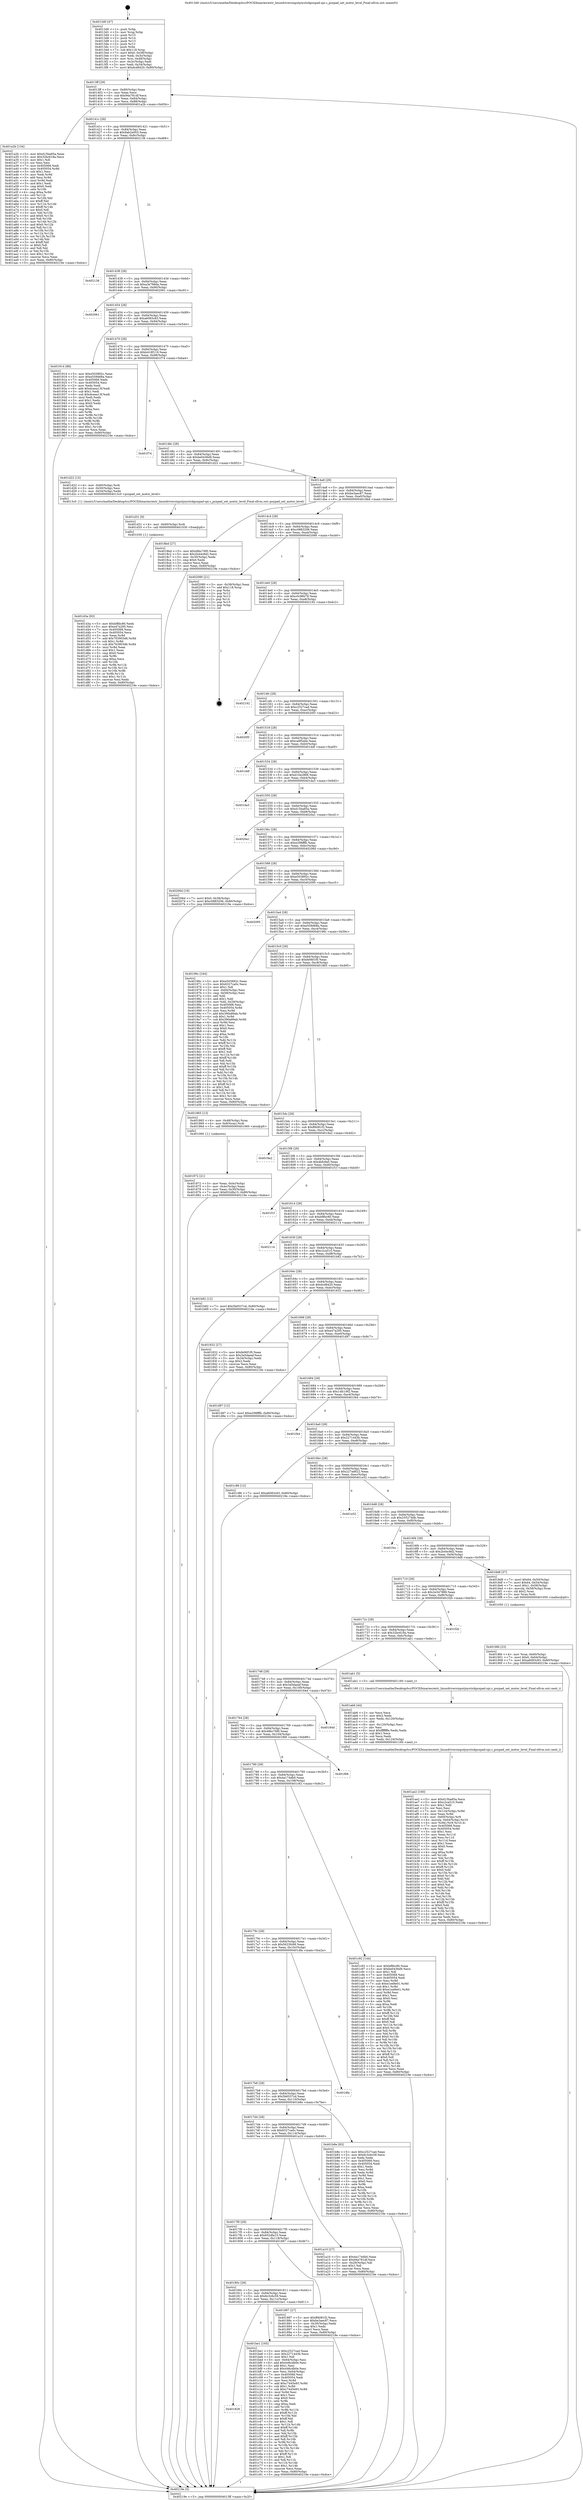 digraph "0x4013d0" {
  label = "0x4013d0 (/mnt/c/Users/mathe/Desktop/tcc/POCII/binaries/extr_linuxdriversinputjoystickpsxpad-spi.c_psxpad_set_motor_level_Final-ollvm.out::main(0))"
  labelloc = "t"
  node[shape=record]

  Entry [label="",width=0.3,height=0.3,shape=circle,fillcolor=black,style=filled]
  "0x4013ff" [label="{
     0x4013ff [29]\l
     | [instrs]\l
     &nbsp;&nbsp;0x4013ff \<+3\>: mov -0x80(%rbp),%eax\l
     &nbsp;&nbsp;0x401402 \<+2\>: mov %eax,%ecx\l
     &nbsp;&nbsp;0x401404 \<+6\>: sub $0x94a781df,%ecx\l
     &nbsp;&nbsp;0x40140a \<+6\>: mov %eax,-0x84(%rbp)\l
     &nbsp;&nbsp;0x401410 \<+6\>: mov %ecx,-0x88(%rbp)\l
     &nbsp;&nbsp;0x401416 \<+6\>: je 0000000000401a2b \<main+0x65b\>\l
  }"]
  "0x401a2b" [label="{
     0x401a2b [134]\l
     | [instrs]\l
     &nbsp;&nbsp;0x401a2b \<+5\>: mov $0xd15ba85a,%eax\l
     &nbsp;&nbsp;0x401a30 \<+5\>: mov $0x32bc618a,%ecx\l
     &nbsp;&nbsp;0x401a35 \<+2\>: mov $0x1,%dl\l
     &nbsp;&nbsp;0x401a37 \<+2\>: xor %esi,%esi\l
     &nbsp;&nbsp;0x401a39 \<+7\>: mov 0x405068,%edi\l
     &nbsp;&nbsp;0x401a40 \<+8\>: mov 0x405054,%r8d\l
     &nbsp;&nbsp;0x401a48 \<+3\>: sub $0x1,%esi\l
     &nbsp;&nbsp;0x401a4b \<+3\>: mov %edi,%r9d\l
     &nbsp;&nbsp;0x401a4e \<+3\>: add %esi,%r9d\l
     &nbsp;&nbsp;0x401a51 \<+4\>: imul %r9d,%edi\l
     &nbsp;&nbsp;0x401a55 \<+3\>: and $0x1,%edi\l
     &nbsp;&nbsp;0x401a58 \<+3\>: cmp $0x0,%edi\l
     &nbsp;&nbsp;0x401a5b \<+4\>: sete %r10b\l
     &nbsp;&nbsp;0x401a5f \<+4\>: cmp $0xa,%r8d\l
     &nbsp;&nbsp;0x401a63 \<+4\>: setl %r11b\l
     &nbsp;&nbsp;0x401a67 \<+3\>: mov %r10b,%bl\l
     &nbsp;&nbsp;0x401a6a \<+3\>: xor $0xff,%bl\l
     &nbsp;&nbsp;0x401a6d \<+3\>: mov %r11b,%r14b\l
     &nbsp;&nbsp;0x401a70 \<+4\>: xor $0xff,%r14b\l
     &nbsp;&nbsp;0x401a74 \<+3\>: xor $0x0,%dl\l
     &nbsp;&nbsp;0x401a77 \<+3\>: mov %bl,%r15b\l
     &nbsp;&nbsp;0x401a7a \<+4\>: and $0x0,%r15b\l
     &nbsp;&nbsp;0x401a7e \<+3\>: and %dl,%r10b\l
     &nbsp;&nbsp;0x401a81 \<+3\>: mov %r14b,%r12b\l
     &nbsp;&nbsp;0x401a84 \<+4\>: and $0x0,%r12b\l
     &nbsp;&nbsp;0x401a88 \<+3\>: and %dl,%r11b\l
     &nbsp;&nbsp;0x401a8b \<+3\>: or %r10b,%r15b\l
     &nbsp;&nbsp;0x401a8e \<+3\>: or %r11b,%r12b\l
     &nbsp;&nbsp;0x401a91 \<+3\>: xor %r12b,%r15b\l
     &nbsp;&nbsp;0x401a94 \<+3\>: or %r14b,%bl\l
     &nbsp;&nbsp;0x401a97 \<+3\>: xor $0xff,%bl\l
     &nbsp;&nbsp;0x401a9a \<+3\>: or $0x0,%dl\l
     &nbsp;&nbsp;0x401a9d \<+2\>: and %dl,%bl\l
     &nbsp;&nbsp;0x401a9f \<+3\>: or %bl,%r15b\l
     &nbsp;&nbsp;0x401aa2 \<+4\>: test $0x1,%r15b\l
     &nbsp;&nbsp;0x401aa6 \<+3\>: cmovne %ecx,%eax\l
     &nbsp;&nbsp;0x401aa9 \<+3\>: mov %eax,-0x80(%rbp)\l
     &nbsp;&nbsp;0x401aac \<+5\>: jmp 000000000040219e \<main+0xdce\>\l
  }"]
  "0x40141c" [label="{
     0x40141c [28]\l
     | [instrs]\l
     &nbsp;&nbsp;0x40141c \<+5\>: jmp 0000000000401421 \<main+0x51\>\l
     &nbsp;&nbsp;0x401421 \<+6\>: mov -0x84(%rbp),%eax\l
     &nbsp;&nbsp;0x401427 \<+5\>: sub $0x9ab2e003,%eax\l
     &nbsp;&nbsp;0x40142c \<+6\>: mov %eax,-0x8c(%rbp)\l
     &nbsp;&nbsp;0x401432 \<+6\>: je 0000000000402138 \<main+0xd68\>\l
  }"]
  Exit [label="",width=0.3,height=0.3,shape=circle,fillcolor=black,style=filled,peripheries=2]
  "0x402138" [label="{
     0x402138\l
  }", style=dashed]
  "0x401438" [label="{
     0x401438 [28]\l
     | [instrs]\l
     &nbsp;&nbsp;0x401438 \<+5\>: jmp 000000000040143d \<main+0x6d\>\l
     &nbsp;&nbsp;0x40143d \<+6\>: mov -0x84(%rbp),%eax\l
     &nbsp;&nbsp;0x401443 \<+5\>: sub $0xa3e788da,%eax\l
     &nbsp;&nbsp;0x401448 \<+6\>: mov %eax,-0x90(%rbp)\l
     &nbsp;&nbsp;0x40144e \<+6\>: je 0000000000402061 \<main+0xc91\>\l
  }"]
  "0x401d3a" [label="{
     0x401d3a [93]\l
     | [instrs]\l
     &nbsp;&nbsp;0x401d3a \<+5\>: mov $0xbf8bc80,%edx\l
     &nbsp;&nbsp;0x401d3f \<+5\>: mov $0xe47a295,%esi\l
     &nbsp;&nbsp;0x401d44 \<+7\>: mov 0x405068,%eax\l
     &nbsp;&nbsp;0x401d4b \<+7\>: mov 0x405054,%ecx\l
     &nbsp;&nbsp;0x401d52 \<+3\>: mov %eax,%r8d\l
     &nbsp;&nbsp;0x401d55 \<+7\>: add $0x763903d6,%r8d\l
     &nbsp;&nbsp;0x401d5c \<+4\>: sub $0x1,%r8d\l
     &nbsp;&nbsp;0x401d60 \<+7\>: sub $0x763903d6,%r8d\l
     &nbsp;&nbsp;0x401d67 \<+4\>: imul %r8d,%eax\l
     &nbsp;&nbsp;0x401d6b \<+3\>: and $0x1,%eax\l
     &nbsp;&nbsp;0x401d6e \<+3\>: cmp $0x0,%eax\l
     &nbsp;&nbsp;0x401d71 \<+4\>: sete %r9b\l
     &nbsp;&nbsp;0x401d75 \<+3\>: cmp $0xa,%ecx\l
     &nbsp;&nbsp;0x401d78 \<+4\>: setl %r10b\l
     &nbsp;&nbsp;0x401d7c \<+3\>: mov %r9b,%r11b\l
     &nbsp;&nbsp;0x401d7f \<+3\>: and %r10b,%r11b\l
     &nbsp;&nbsp;0x401d82 \<+3\>: xor %r10b,%r9b\l
     &nbsp;&nbsp;0x401d85 \<+3\>: or %r9b,%r11b\l
     &nbsp;&nbsp;0x401d88 \<+4\>: test $0x1,%r11b\l
     &nbsp;&nbsp;0x401d8c \<+3\>: cmovne %esi,%edx\l
     &nbsp;&nbsp;0x401d8f \<+3\>: mov %edx,-0x80(%rbp)\l
     &nbsp;&nbsp;0x401d92 \<+5\>: jmp 000000000040219e \<main+0xdce\>\l
  }"]
  "0x402061" [label="{
     0x402061\l
  }", style=dashed]
  "0x401454" [label="{
     0x401454 [28]\l
     | [instrs]\l
     &nbsp;&nbsp;0x401454 \<+5\>: jmp 0000000000401459 \<main+0x89\>\l
     &nbsp;&nbsp;0x401459 \<+6\>: mov -0x84(%rbp),%eax\l
     &nbsp;&nbsp;0x40145f \<+5\>: sub $0xa6083c83,%eax\l
     &nbsp;&nbsp;0x401464 \<+6\>: mov %eax,-0x94(%rbp)\l
     &nbsp;&nbsp;0x40146a \<+6\>: je 0000000000401914 \<main+0x544\>\l
  }"]
  "0x401d31" [label="{
     0x401d31 [9]\l
     | [instrs]\l
     &nbsp;&nbsp;0x401d31 \<+4\>: mov -0x60(%rbp),%rdi\l
     &nbsp;&nbsp;0x401d35 \<+5\>: call 0000000000401030 \<free@plt\>\l
     | [calls]\l
     &nbsp;&nbsp;0x401030 \{1\} (unknown)\l
  }"]
  "0x401914" [label="{
     0x401914 [88]\l
     | [instrs]\l
     &nbsp;&nbsp;0x401914 \<+5\>: mov $0xe503892c,%eax\l
     &nbsp;&nbsp;0x401919 \<+5\>: mov $0xe559d68a,%ecx\l
     &nbsp;&nbsp;0x40191e \<+7\>: mov 0x405068,%edx\l
     &nbsp;&nbsp;0x401925 \<+7\>: mov 0x405054,%esi\l
     &nbsp;&nbsp;0x40192c \<+2\>: mov %edx,%edi\l
     &nbsp;&nbsp;0x40192e \<+6\>: add $0xdceea13f,%edi\l
     &nbsp;&nbsp;0x401934 \<+3\>: sub $0x1,%edi\l
     &nbsp;&nbsp;0x401937 \<+6\>: sub $0xdceea13f,%edi\l
     &nbsp;&nbsp;0x40193d \<+3\>: imul %edi,%edx\l
     &nbsp;&nbsp;0x401940 \<+3\>: and $0x1,%edx\l
     &nbsp;&nbsp;0x401943 \<+3\>: cmp $0x0,%edx\l
     &nbsp;&nbsp;0x401946 \<+4\>: sete %r8b\l
     &nbsp;&nbsp;0x40194a \<+3\>: cmp $0xa,%esi\l
     &nbsp;&nbsp;0x40194d \<+4\>: setl %r9b\l
     &nbsp;&nbsp;0x401951 \<+3\>: mov %r8b,%r10b\l
     &nbsp;&nbsp;0x401954 \<+3\>: and %r9b,%r10b\l
     &nbsp;&nbsp;0x401957 \<+3\>: xor %r9b,%r8b\l
     &nbsp;&nbsp;0x40195a \<+3\>: or %r8b,%r10b\l
     &nbsp;&nbsp;0x40195d \<+4\>: test $0x1,%r10b\l
     &nbsp;&nbsp;0x401961 \<+3\>: cmovne %ecx,%eax\l
     &nbsp;&nbsp;0x401964 \<+3\>: mov %eax,-0x80(%rbp)\l
     &nbsp;&nbsp;0x401967 \<+5\>: jmp 000000000040219e \<main+0xdce\>\l
  }"]
  "0x401470" [label="{
     0x401470 [28]\l
     | [instrs]\l
     &nbsp;&nbsp;0x401470 \<+5\>: jmp 0000000000401475 \<main+0xa5\>\l
     &nbsp;&nbsp;0x401475 \<+6\>: mov -0x84(%rbp),%eax\l
     &nbsp;&nbsp;0x40147b \<+5\>: sub $0xb418f119,%eax\l
     &nbsp;&nbsp;0x401480 \<+6\>: mov %eax,-0x98(%rbp)\l
     &nbsp;&nbsp;0x401486 \<+6\>: je 0000000000401f74 \<main+0xba4\>\l
  }"]
  "0x401828" [label="{
     0x401828\l
  }", style=dashed]
  "0x401f74" [label="{
     0x401f74\l
  }", style=dashed]
  "0x40148c" [label="{
     0x40148c [28]\l
     | [instrs]\l
     &nbsp;&nbsp;0x40148c \<+5\>: jmp 0000000000401491 \<main+0xc1\>\l
     &nbsp;&nbsp;0x401491 \<+6\>: mov -0x84(%rbp),%eax\l
     &nbsp;&nbsp;0x401497 \<+5\>: sub $0xbe0436d9,%eax\l
     &nbsp;&nbsp;0x40149c \<+6\>: mov %eax,-0x9c(%rbp)\l
     &nbsp;&nbsp;0x4014a2 \<+6\>: je 0000000000401d22 \<main+0x952\>\l
  }"]
  "0x401be1" [label="{
     0x401be1 [165]\l
     | [instrs]\l
     &nbsp;&nbsp;0x401be1 \<+5\>: mov $0xc2527cad,%eax\l
     &nbsp;&nbsp;0x401be6 \<+5\>: mov $0x2271443b,%ecx\l
     &nbsp;&nbsp;0x401beb \<+2\>: mov $0x1,%dl\l
     &nbsp;&nbsp;0x401bed \<+3\>: mov -0x64(%rbp),%esi\l
     &nbsp;&nbsp;0x401bf0 \<+6\>: add $0x446cdb0e,%esi\l
     &nbsp;&nbsp;0x401bf6 \<+3\>: add $0x1,%esi\l
     &nbsp;&nbsp;0x401bf9 \<+6\>: sub $0x446cdb0e,%esi\l
     &nbsp;&nbsp;0x401bff \<+3\>: mov %esi,-0x64(%rbp)\l
     &nbsp;&nbsp;0x401c02 \<+7\>: mov 0x405068,%esi\l
     &nbsp;&nbsp;0x401c09 \<+7\>: mov 0x405054,%edi\l
     &nbsp;&nbsp;0x401c10 \<+3\>: mov %esi,%r8d\l
     &nbsp;&nbsp;0x401c13 \<+7\>: add $0xc7445e93,%r8d\l
     &nbsp;&nbsp;0x401c1a \<+4\>: sub $0x1,%r8d\l
     &nbsp;&nbsp;0x401c1e \<+7\>: sub $0xc7445e93,%r8d\l
     &nbsp;&nbsp;0x401c25 \<+4\>: imul %r8d,%esi\l
     &nbsp;&nbsp;0x401c29 \<+3\>: and $0x1,%esi\l
     &nbsp;&nbsp;0x401c2c \<+3\>: cmp $0x0,%esi\l
     &nbsp;&nbsp;0x401c2f \<+4\>: sete %r9b\l
     &nbsp;&nbsp;0x401c33 \<+3\>: cmp $0xa,%edi\l
     &nbsp;&nbsp;0x401c36 \<+4\>: setl %r10b\l
     &nbsp;&nbsp;0x401c3a \<+3\>: mov %r9b,%r11b\l
     &nbsp;&nbsp;0x401c3d \<+4\>: xor $0xff,%r11b\l
     &nbsp;&nbsp;0x401c41 \<+3\>: mov %r10b,%bl\l
     &nbsp;&nbsp;0x401c44 \<+3\>: xor $0xff,%bl\l
     &nbsp;&nbsp;0x401c47 \<+3\>: xor $0x1,%dl\l
     &nbsp;&nbsp;0x401c4a \<+3\>: mov %r11b,%r14b\l
     &nbsp;&nbsp;0x401c4d \<+4\>: and $0xff,%r14b\l
     &nbsp;&nbsp;0x401c51 \<+3\>: and %dl,%r9b\l
     &nbsp;&nbsp;0x401c54 \<+3\>: mov %bl,%r15b\l
     &nbsp;&nbsp;0x401c57 \<+4\>: and $0xff,%r15b\l
     &nbsp;&nbsp;0x401c5b \<+3\>: and %dl,%r10b\l
     &nbsp;&nbsp;0x401c5e \<+3\>: or %r9b,%r14b\l
     &nbsp;&nbsp;0x401c61 \<+3\>: or %r10b,%r15b\l
     &nbsp;&nbsp;0x401c64 \<+3\>: xor %r15b,%r14b\l
     &nbsp;&nbsp;0x401c67 \<+3\>: or %bl,%r11b\l
     &nbsp;&nbsp;0x401c6a \<+4\>: xor $0xff,%r11b\l
     &nbsp;&nbsp;0x401c6e \<+3\>: or $0x1,%dl\l
     &nbsp;&nbsp;0x401c71 \<+3\>: and %dl,%r11b\l
     &nbsp;&nbsp;0x401c74 \<+3\>: or %r11b,%r14b\l
     &nbsp;&nbsp;0x401c77 \<+4\>: test $0x1,%r14b\l
     &nbsp;&nbsp;0x401c7b \<+3\>: cmovne %ecx,%eax\l
     &nbsp;&nbsp;0x401c7e \<+3\>: mov %eax,-0x80(%rbp)\l
     &nbsp;&nbsp;0x401c81 \<+5\>: jmp 000000000040219e \<main+0xdce\>\l
  }"]
  "0x401d22" [label="{
     0x401d22 [15]\l
     | [instrs]\l
     &nbsp;&nbsp;0x401d22 \<+4\>: mov -0x60(%rbp),%rdi\l
     &nbsp;&nbsp;0x401d26 \<+3\>: mov -0x50(%rbp),%esi\l
     &nbsp;&nbsp;0x401d29 \<+3\>: mov -0x54(%rbp),%edx\l
     &nbsp;&nbsp;0x401d2c \<+5\>: call 00000000004013c0 \<psxpad_set_motor_level\>\l
     | [calls]\l
     &nbsp;&nbsp;0x4013c0 \{1\} (/mnt/c/Users/mathe/Desktop/tcc/POCII/binaries/extr_linuxdriversinputjoystickpsxpad-spi.c_psxpad_set_motor_level_Final-ollvm.out::psxpad_set_motor_level)\l
  }"]
  "0x4014a8" [label="{
     0x4014a8 [28]\l
     | [instrs]\l
     &nbsp;&nbsp;0x4014a8 \<+5\>: jmp 00000000004014ad \<main+0xdd\>\l
     &nbsp;&nbsp;0x4014ad \<+6\>: mov -0x84(%rbp),%eax\l
     &nbsp;&nbsp;0x4014b3 \<+5\>: sub $0xbe3aec87,%eax\l
     &nbsp;&nbsp;0x4014b8 \<+6\>: mov %eax,-0xa0(%rbp)\l
     &nbsp;&nbsp;0x4014be \<+6\>: je 00000000004018bd \<main+0x4ed\>\l
  }"]
  "0x401ae2" [label="{
     0x401ae2 [160]\l
     | [instrs]\l
     &nbsp;&nbsp;0x401ae2 \<+5\>: mov $0xd15ba85a,%ecx\l
     &nbsp;&nbsp;0x401ae7 \<+5\>: mov $0xc2ca510,%edx\l
     &nbsp;&nbsp;0x401aec \<+3\>: mov $0x1,%dil\l
     &nbsp;&nbsp;0x401aef \<+2\>: xor %esi,%esi\l
     &nbsp;&nbsp;0x401af1 \<+7\>: mov -0x124(%rbp),%r8d\l
     &nbsp;&nbsp;0x401af8 \<+4\>: imul %eax,%r8d\l
     &nbsp;&nbsp;0x401afc \<+4\>: mov -0x60(%rbp),%r9\l
     &nbsp;&nbsp;0x401b00 \<+4\>: movslq -0x64(%rbp),%r10\l
     &nbsp;&nbsp;0x401b04 \<+4\>: mov %r8d,(%r9,%r10,4)\l
     &nbsp;&nbsp;0x401b08 \<+7\>: mov 0x405068,%eax\l
     &nbsp;&nbsp;0x401b0f \<+8\>: mov 0x405054,%r8d\l
     &nbsp;&nbsp;0x401b17 \<+3\>: sub $0x1,%esi\l
     &nbsp;&nbsp;0x401b1a \<+3\>: mov %eax,%r11d\l
     &nbsp;&nbsp;0x401b1d \<+3\>: add %esi,%r11d\l
     &nbsp;&nbsp;0x401b20 \<+4\>: imul %r11d,%eax\l
     &nbsp;&nbsp;0x401b24 \<+3\>: and $0x1,%eax\l
     &nbsp;&nbsp;0x401b27 \<+3\>: cmp $0x0,%eax\l
     &nbsp;&nbsp;0x401b2a \<+3\>: sete %bl\l
     &nbsp;&nbsp;0x401b2d \<+4\>: cmp $0xa,%r8d\l
     &nbsp;&nbsp;0x401b31 \<+4\>: setl %r14b\l
     &nbsp;&nbsp;0x401b35 \<+3\>: mov %bl,%r15b\l
     &nbsp;&nbsp;0x401b38 \<+4\>: xor $0xff,%r15b\l
     &nbsp;&nbsp;0x401b3c \<+3\>: mov %r14b,%r12b\l
     &nbsp;&nbsp;0x401b3f \<+4\>: xor $0xff,%r12b\l
     &nbsp;&nbsp;0x401b43 \<+4\>: xor $0x0,%dil\l
     &nbsp;&nbsp;0x401b47 \<+3\>: mov %r15b,%r13b\l
     &nbsp;&nbsp;0x401b4a \<+4\>: and $0x0,%r13b\l
     &nbsp;&nbsp;0x401b4e \<+3\>: and %dil,%bl\l
     &nbsp;&nbsp;0x401b51 \<+3\>: mov %r12b,%al\l
     &nbsp;&nbsp;0x401b54 \<+2\>: and $0x0,%al\l
     &nbsp;&nbsp;0x401b56 \<+3\>: and %dil,%r14b\l
     &nbsp;&nbsp;0x401b59 \<+3\>: or %bl,%r13b\l
     &nbsp;&nbsp;0x401b5c \<+3\>: or %r14b,%al\l
     &nbsp;&nbsp;0x401b5f \<+3\>: xor %al,%r13b\l
     &nbsp;&nbsp;0x401b62 \<+3\>: or %r12b,%r15b\l
     &nbsp;&nbsp;0x401b65 \<+4\>: xor $0xff,%r15b\l
     &nbsp;&nbsp;0x401b69 \<+4\>: or $0x0,%dil\l
     &nbsp;&nbsp;0x401b6d \<+3\>: and %dil,%r15b\l
     &nbsp;&nbsp;0x401b70 \<+3\>: or %r15b,%r13b\l
     &nbsp;&nbsp;0x401b73 \<+4\>: test $0x1,%r13b\l
     &nbsp;&nbsp;0x401b77 \<+3\>: cmovne %edx,%ecx\l
     &nbsp;&nbsp;0x401b7a \<+3\>: mov %ecx,-0x80(%rbp)\l
     &nbsp;&nbsp;0x401b7d \<+5\>: jmp 000000000040219e \<main+0xdce\>\l
  }"]
  "0x4018bd" [label="{
     0x4018bd [27]\l
     | [instrs]\l
     &nbsp;&nbsp;0x4018bd \<+5\>: mov $0x48bc76f0,%eax\l
     &nbsp;&nbsp;0x4018c2 \<+5\>: mov $0x2b44c8d2,%ecx\l
     &nbsp;&nbsp;0x4018c7 \<+3\>: mov -0x30(%rbp),%edx\l
     &nbsp;&nbsp;0x4018ca \<+3\>: cmp $0x0,%edx\l
     &nbsp;&nbsp;0x4018cd \<+3\>: cmove %ecx,%eax\l
     &nbsp;&nbsp;0x4018d0 \<+3\>: mov %eax,-0x80(%rbp)\l
     &nbsp;&nbsp;0x4018d3 \<+5\>: jmp 000000000040219e \<main+0xdce\>\l
  }"]
  "0x4014c4" [label="{
     0x4014c4 [28]\l
     | [instrs]\l
     &nbsp;&nbsp;0x4014c4 \<+5\>: jmp 00000000004014c9 \<main+0xf9\>\l
     &nbsp;&nbsp;0x4014c9 \<+6\>: mov -0x84(%rbp),%eax\l
     &nbsp;&nbsp;0x4014cf \<+5\>: sub $0xc0883206,%eax\l
     &nbsp;&nbsp;0x4014d4 \<+6\>: mov %eax,-0xa4(%rbp)\l
     &nbsp;&nbsp;0x4014da \<+6\>: je 0000000000402080 \<main+0xcb0\>\l
  }"]
  "0x401ab6" [label="{
     0x401ab6 [44]\l
     | [instrs]\l
     &nbsp;&nbsp;0x401ab6 \<+2\>: xor %ecx,%ecx\l
     &nbsp;&nbsp;0x401ab8 \<+5\>: mov $0x2,%edx\l
     &nbsp;&nbsp;0x401abd \<+6\>: mov %edx,-0x120(%rbp)\l
     &nbsp;&nbsp;0x401ac3 \<+1\>: cltd\l
     &nbsp;&nbsp;0x401ac4 \<+6\>: mov -0x120(%rbp),%esi\l
     &nbsp;&nbsp;0x401aca \<+2\>: idiv %esi\l
     &nbsp;&nbsp;0x401acc \<+6\>: imul $0xfffffffe,%edx,%edx\l
     &nbsp;&nbsp;0x401ad2 \<+3\>: sub $0x1,%ecx\l
     &nbsp;&nbsp;0x401ad5 \<+2\>: sub %ecx,%edx\l
     &nbsp;&nbsp;0x401ad7 \<+6\>: mov %edx,-0x124(%rbp)\l
     &nbsp;&nbsp;0x401add \<+5\>: call 0000000000401160 \<next_i\>\l
     | [calls]\l
     &nbsp;&nbsp;0x401160 \{1\} (/mnt/c/Users/mathe/Desktop/tcc/POCII/binaries/extr_linuxdriversinputjoystickpsxpad-spi.c_psxpad_set_motor_level_Final-ollvm.out::next_i)\l
  }"]
  "0x402080" [label="{
     0x402080 [21]\l
     | [instrs]\l
     &nbsp;&nbsp;0x402080 \<+3\>: mov -0x38(%rbp),%eax\l
     &nbsp;&nbsp;0x402083 \<+7\>: add $0x118,%rsp\l
     &nbsp;&nbsp;0x40208a \<+1\>: pop %rbx\l
     &nbsp;&nbsp;0x40208b \<+2\>: pop %r12\l
     &nbsp;&nbsp;0x40208d \<+2\>: pop %r13\l
     &nbsp;&nbsp;0x40208f \<+2\>: pop %r14\l
     &nbsp;&nbsp;0x402091 \<+2\>: pop %r15\l
     &nbsp;&nbsp;0x402093 \<+1\>: pop %rbp\l
     &nbsp;&nbsp;0x402094 \<+1\>: ret\l
  }"]
  "0x4014e0" [label="{
     0x4014e0 [28]\l
     | [instrs]\l
     &nbsp;&nbsp;0x4014e0 \<+5\>: jmp 00000000004014e5 \<main+0x115\>\l
     &nbsp;&nbsp;0x4014e5 \<+6\>: mov -0x84(%rbp),%eax\l
     &nbsp;&nbsp;0x4014eb \<+5\>: sub $0xc0c96b78,%eax\l
     &nbsp;&nbsp;0x4014f0 \<+6\>: mov %eax,-0xa8(%rbp)\l
     &nbsp;&nbsp;0x4014f6 \<+6\>: je 0000000000402192 \<main+0xdc2\>\l
  }"]
  "0x4018fd" [label="{
     0x4018fd [23]\l
     | [instrs]\l
     &nbsp;&nbsp;0x4018fd \<+4\>: mov %rax,-0x60(%rbp)\l
     &nbsp;&nbsp;0x401901 \<+7\>: movl $0x0,-0x64(%rbp)\l
     &nbsp;&nbsp;0x401908 \<+7\>: movl $0xa6083c83,-0x80(%rbp)\l
     &nbsp;&nbsp;0x40190f \<+5\>: jmp 000000000040219e \<main+0xdce\>\l
  }"]
  "0x402192" [label="{
     0x402192\l
  }", style=dashed]
  "0x4014fc" [label="{
     0x4014fc [28]\l
     | [instrs]\l
     &nbsp;&nbsp;0x4014fc \<+5\>: jmp 0000000000401501 \<main+0x131\>\l
     &nbsp;&nbsp;0x401501 \<+6\>: mov -0x84(%rbp),%eax\l
     &nbsp;&nbsp;0x401507 \<+5\>: sub $0xc2527cad,%eax\l
     &nbsp;&nbsp;0x40150c \<+6\>: mov %eax,-0xac(%rbp)\l
     &nbsp;&nbsp;0x401512 \<+6\>: je 00000000004020f3 \<main+0xd23\>\l
  }"]
  "0x40180c" [label="{
     0x40180c [28]\l
     | [instrs]\l
     &nbsp;&nbsp;0x40180c \<+5\>: jmp 0000000000401811 \<main+0x441\>\l
     &nbsp;&nbsp;0x401811 \<+6\>: mov -0x84(%rbp),%eax\l
     &nbsp;&nbsp;0x401817 \<+5\>: sub $0x6c3c6c59,%eax\l
     &nbsp;&nbsp;0x40181c \<+6\>: mov %eax,-0x11c(%rbp)\l
     &nbsp;&nbsp;0x401822 \<+6\>: je 0000000000401be1 \<main+0x811\>\l
  }"]
  "0x4020f3" [label="{
     0x4020f3\l
  }", style=dashed]
  "0x401518" [label="{
     0x401518 [28]\l
     | [instrs]\l
     &nbsp;&nbsp;0x401518 \<+5\>: jmp 000000000040151d \<main+0x14d\>\l
     &nbsp;&nbsp;0x40151d \<+6\>: mov -0x84(%rbp),%eax\l
     &nbsp;&nbsp;0x401523 \<+5\>: sub $0xca9f5abe,%eax\l
     &nbsp;&nbsp;0x401528 \<+6\>: mov %eax,-0xb0(%rbp)\l
     &nbsp;&nbsp;0x40152e \<+6\>: je 0000000000401ddf \<main+0xa0f\>\l
  }"]
  "0x401887" [label="{
     0x401887 [27]\l
     | [instrs]\l
     &nbsp;&nbsp;0x401887 \<+5\>: mov $0xff4081f2,%eax\l
     &nbsp;&nbsp;0x40188c \<+5\>: mov $0xbe3aec87,%ecx\l
     &nbsp;&nbsp;0x401891 \<+3\>: mov -0x30(%rbp),%edx\l
     &nbsp;&nbsp;0x401894 \<+3\>: cmp $0x1,%edx\l
     &nbsp;&nbsp;0x401897 \<+3\>: cmovl %ecx,%eax\l
     &nbsp;&nbsp;0x40189a \<+3\>: mov %eax,-0x80(%rbp)\l
     &nbsp;&nbsp;0x40189d \<+5\>: jmp 000000000040219e \<main+0xdce\>\l
  }"]
  "0x401ddf" [label="{
     0x401ddf\l
  }", style=dashed]
  "0x401534" [label="{
     0x401534 [28]\l
     | [instrs]\l
     &nbsp;&nbsp;0x401534 \<+5\>: jmp 0000000000401539 \<main+0x169\>\l
     &nbsp;&nbsp;0x401539 \<+6\>: mov -0x84(%rbp),%eax\l
     &nbsp;&nbsp;0x40153f \<+5\>: sub $0xd10a2868,%eax\l
     &nbsp;&nbsp;0x401544 \<+6\>: mov %eax,-0xb4(%rbp)\l
     &nbsp;&nbsp;0x40154a \<+6\>: je 0000000000401da3 \<main+0x9d3\>\l
  }"]
  "0x4017f0" [label="{
     0x4017f0 [28]\l
     | [instrs]\l
     &nbsp;&nbsp;0x4017f0 \<+5\>: jmp 00000000004017f5 \<main+0x425\>\l
     &nbsp;&nbsp;0x4017f5 \<+6\>: mov -0x84(%rbp),%eax\l
     &nbsp;&nbsp;0x4017fb \<+5\>: sub $0x652dfa15,%eax\l
     &nbsp;&nbsp;0x401800 \<+6\>: mov %eax,-0x118(%rbp)\l
     &nbsp;&nbsp;0x401806 \<+6\>: je 0000000000401887 \<main+0x4b7\>\l
  }"]
  "0x401da3" [label="{
     0x401da3\l
  }", style=dashed]
  "0x401550" [label="{
     0x401550 [28]\l
     | [instrs]\l
     &nbsp;&nbsp;0x401550 \<+5\>: jmp 0000000000401555 \<main+0x185\>\l
     &nbsp;&nbsp;0x401555 \<+6\>: mov -0x84(%rbp),%eax\l
     &nbsp;&nbsp;0x40155b \<+5\>: sub $0xd15ba85a,%eax\l
     &nbsp;&nbsp;0x401560 \<+6\>: mov %eax,-0xb8(%rbp)\l
     &nbsp;&nbsp;0x401566 \<+6\>: je 00000000004020a1 \<main+0xcd1\>\l
  }"]
  "0x401a10" [label="{
     0x401a10 [27]\l
     | [instrs]\l
     &nbsp;&nbsp;0x401a10 \<+5\>: mov $0x4a174db0,%eax\l
     &nbsp;&nbsp;0x401a15 \<+5\>: mov $0x94a781df,%ecx\l
     &nbsp;&nbsp;0x401a1a \<+3\>: mov -0x29(%rbp),%dl\l
     &nbsp;&nbsp;0x401a1d \<+3\>: test $0x1,%dl\l
     &nbsp;&nbsp;0x401a20 \<+3\>: cmovne %ecx,%eax\l
     &nbsp;&nbsp;0x401a23 \<+3\>: mov %eax,-0x80(%rbp)\l
     &nbsp;&nbsp;0x401a26 \<+5\>: jmp 000000000040219e \<main+0xdce\>\l
  }"]
  "0x4020a1" [label="{
     0x4020a1\l
  }", style=dashed]
  "0x40156c" [label="{
     0x40156c [28]\l
     | [instrs]\l
     &nbsp;&nbsp;0x40156c \<+5\>: jmp 0000000000401571 \<main+0x1a1\>\l
     &nbsp;&nbsp;0x401571 \<+6\>: mov -0x84(%rbp),%eax\l
     &nbsp;&nbsp;0x401577 \<+5\>: sub $0xe298fffb,%eax\l
     &nbsp;&nbsp;0x40157c \<+6\>: mov %eax,-0xbc(%rbp)\l
     &nbsp;&nbsp;0x401582 \<+6\>: je 000000000040206d \<main+0xc9d\>\l
  }"]
  "0x4017d4" [label="{
     0x4017d4 [28]\l
     | [instrs]\l
     &nbsp;&nbsp;0x4017d4 \<+5\>: jmp 00000000004017d9 \<main+0x409\>\l
     &nbsp;&nbsp;0x4017d9 \<+6\>: mov -0x84(%rbp),%eax\l
     &nbsp;&nbsp;0x4017df \<+5\>: sub $0x6327ca0c,%eax\l
     &nbsp;&nbsp;0x4017e4 \<+6\>: mov %eax,-0x114(%rbp)\l
     &nbsp;&nbsp;0x4017ea \<+6\>: je 0000000000401a10 \<main+0x640\>\l
  }"]
  "0x40206d" [label="{
     0x40206d [19]\l
     | [instrs]\l
     &nbsp;&nbsp;0x40206d \<+7\>: movl $0x0,-0x38(%rbp)\l
     &nbsp;&nbsp;0x402074 \<+7\>: movl $0xc0883206,-0x80(%rbp)\l
     &nbsp;&nbsp;0x40207b \<+5\>: jmp 000000000040219e \<main+0xdce\>\l
  }"]
  "0x401588" [label="{
     0x401588 [28]\l
     | [instrs]\l
     &nbsp;&nbsp;0x401588 \<+5\>: jmp 000000000040158d \<main+0x1bd\>\l
     &nbsp;&nbsp;0x40158d \<+6\>: mov -0x84(%rbp),%eax\l
     &nbsp;&nbsp;0x401593 \<+5\>: sub $0xe503892c,%eax\l
     &nbsp;&nbsp;0x401598 \<+6\>: mov %eax,-0xc0(%rbp)\l
     &nbsp;&nbsp;0x40159e \<+6\>: je 0000000000402095 \<main+0xcc5\>\l
  }"]
  "0x401b8e" [label="{
     0x401b8e [83]\l
     | [instrs]\l
     &nbsp;&nbsp;0x401b8e \<+5\>: mov $0xc2527cad,%eax\l
     &nbsp;&nbsp;0x401b93 \<+5\>: mov $0x6c3c6c59,%ecx\l
     &nbsp;&nbsp;0x401b98 \<+2\>: xor %edx,%edx\l
     &nbsp;&nbsp;0x401b9a \<+7\>: mov 0x405068,%esi\l
     &nbsp;&nbsp;0x401ba1 \<+7\>: mov 0x405054,%edi\l
     &nbsp;&nbsp;0x401ba8 \<+3\>: sub $0x1,%edx\l
     &nbsp;&nbsp;0x401bab \<+3\>: mov %esi,%r8d\l
     &nbsp;&nbsp;0x401bae \<+3\>: add %edx,%r8d\l
     &nbsp;&nbsp;0x401bb1 \<+4\>: imul %r8d,%esi\l
     &nbsp;&nbsp;0x401bb5 \<+3\>: and $0x1,%esi\l
     &nbsp;&nbsp;0x401bb8 \<+3\>: cmp $0x0,%esi\l
     &nbsp;&nbsp;0x401bbb \<+4\>: sete %r9b\l
     &nbsp;&nbsp;0x401bbf \<+3\>: cmp $0xa,%edi\l
     &nbsp;&nbsp;0x401bc2 \<+4\>: setl %r10b\l
     &nbsp;&nbsp;0x401bc6 \<+3\>: mov %r9b,%r11b\l
     &nbsp;&nbsp;0x401bc9 \<+3\>: and %r10b,%r11b\l
     &nbsp;&nbsp;0x401bcc \<+3\>: xor %r10b,%r9b\l
     &nbsp;&nbsp;0x401bcf \<+3\>: or %r9b,%r11b\l
     &nbsp;&nbsp;0x401bd2 \<+4\>: test $0x1,%r11b\l
     &nbsp;&nbsp;0x401bd6 \<+3\>: cmovne %ecx,%eax\l
     &nbsp;&nbsp;0x401bd9 \<+3\>: mov %eax,-0x80(%rbp)\l
     &nbsp;&nbsp;0x401bdc \<+5\>: jmp 000000000040219e \<main+0xdce\>\l
  }"]
  "0x402095" [label="{
     0x402095\l
  }", style=dashed]
  "0x4015a4" [label="{
     0x4015a4 [28]\l
     | [instrs]\l
     &nbsp;&nbsp;0x4015a4 \<+5\>: jmp 00000000004015a9 \<main+0x1d9\>\l
     &nbsp;&nbsp;0x4015a9 \<+6\>: mov -0x84(%rbp),%eax\l
     &nbsp;&nbsp;0x4015af \<+5\>: sub $0xe559d68a,%eax\l
     &nbsp;&nbsp;0x4015b4 \<+6\>: mov %eax,-0xc4(%rbp)\l
     &nbsp;&nbsp;0x4015ba \<+6\>: je 000000000040196c \<main+0x59c\>\l
  }"]
  "0x4017b8" [label="{
     0x4017b8 [28]\l
     | [instrs]\l
     &nbsp;&nbsp;0x4017b8 \<+5\>: jmp 00000000004017bd \<main+0x3ed\>\l
     &nbsp;&nbsp;0x4017bd \<+6\>: mov -0x84(%rbp),%eax\l
     &nbsp;&nbsp;0x4017c3 \<+5\>: sub $0x5b6537cd,%eax\l
     &nbsp;&nbsp;0x4017c8 \<+6\>: mov %eax,-0x110(%rbp)\l
     &nbsp;&nbsp;0x4017ce \<+6\>: je 0000000000401b8e \<main+0x7be\>\l
  }"]
  "0x40196c" [label="{
     0x40196c [164]\l
     | [instrs]\l
     &nbsp;&nbsp;0x40196c \<+5\>: mov $0xe503892c,%eax\l
     &nbsp;&nbsp;0x401971 \<+5\>: mov $0x6327ca0c,%ecx\l
     &nbsp;&nbsp;0x401976 \<+2\>: mov $0x1,%dl\l
     &nbsp;&nbsp;0x401978 \<+3\>: mov -0x64(%rbp),%esi\l
     &nbsp;&nbsp;0x40197b \<+3\>: cmp -0x58(%rbp),%esi\l
     &nbsp;&nbsp;0x40197e \<+4\>: setl %dil\l
     &nbsp;&nbsp;0x401982 \<+4\>: and $0x1,%dil\l
     &nbsp;&nbsp;0x401986 \<+4\>: mov %dil,-0x29(%rbp)\l
     &nbsp;&nbsp;0x40198a \<+7\>: mov 0x405068,%esi\l
     &nbsp;&nbsp;0x401991 \<+8\>: mov 0x405054,%r8d\l
     &nbsp;&nbsp;0x401999 \<+3\>: mov %esi,%r9d\l
     &nbsp;&nbsp;0x40199c \<+7\>: add $0x390a89ab,%r9d\l
     &nbsp;&nbsp;0x4019a3 \<+4\>: sub $0x1,%r9d\l
     &nbsp;&nbsp;0x4019a7 \<+7\>: sub $0x390a89ab,%r9d\l
     &nbsp;&nbsp;0x4019ae \<+4\>: imul %r9d,%esi\l
     &nbsp;&nbsp;0x4019b2 \<+3\>: and $0x1,%esi\l
     &nbsp;&nbsp;0x4019b5 \<+3\>: cmp $0x0,%esi\l
     &nbsp;&nbsp;0x4019b8 \<+4\>: sete %dil\l
     &nbsp;&nbsp;0x4019bc \<+4\>: cmp $0xa,%r8d\l
     &nbsp;&nbsp;0x4019c0 \<+4\>: setl %r10b\l
     &nbsp;&nbsp;0x4019c4 \<+3\>: mov %dil,%r11b\l
     &nbsp;&nbsp;0x4019c7 \<+4\>: xor $0xff,%r11b\l
     &nbsp;&nbsp;0x4019cb \<+3\>: mov %r10b,%bl\l
     &nbsp;&nbsp;0x4019ce \<+3\>: xor $0xff,%bl\l
     &nbsp;&nbsp;0x4019d1 \<+3\>: xor $0x1,%dl\l
     &nbsp;&nbsp;0x4019d4 \<+3\>: mov %r11b,%r14b\l
     &nbsp;&nbsp;0x4019d7 \<+4\>: and $0xff,%r14b\l
     &nbsp;&nbsp;0x4019db \<+3\>: and %dl,%dil\l
     &nbsp;&nbsp;0x4019de \<+3\>: mov %bl,%r15b\l
     &nbsp;&nbsp;0x4019e1 \<+4\>: and $0xff,%r15b\l
     &nbsp;&nbsp;0x4019e5 \<+3\>: and %dl,%r10b\l
     &nbsp;&nbsp;0x4019e8 \<+3\>: or %dil,%r14b\l
     &nbsp;&nbsp;0x4019eb \<+3\>: or %r10b,%r15b\l
     &nbsp;&nbsp;0x4019ee \<+3\>: xor %r15b,%r14b\l
     &nbsp;&nbsp;0x4019f1 \<+3\>: or %bl,%r11b\l
     &nbsp;&nbsp;0x4019f4 \<+4\>: xor $0xff,%r11b\l
     &nbsp;&nbsp;0x4019f8 \<+3\>: or $0x1,%dl\l
     &nbsp;&nbsp;0x4019fb \<+3\>: and %dl,%r11b\l
     &nbsp;&nbsp;0x4019fe \<+3\>: or %r11b,%r14b\l
     &nbsp;&nbsp;0x401a01 \<+4\>: test $0x1,%r14b\l
     &nbsp;&nbsp;0x401a05 \<+3\>: cmovne %ecx,%eax\l
     &nbsp;&nbsp;0x401a08 \<+3\>: mov %eax,-0x80(%rbp)\l
     &nbsp;&nbsp;0x401a0b \<+5\>: jmp 000000000040219e \<main+0xdce\>\l
  }"]
  "0x4015c0" [label="{
     0x4015c0 [28]\l
     | [instrs]\l
     &nbsp;&nbsp;0x4015c0 \<+5\>: jmp 00000000004015c5 \<main+0x1f5\>\l
     &nbsp;&nbsp;0x4015c5 \<+6\>: mov -0x84(%rbp),%eax\l
     &nbsp;&nbsp;0x4015cb \<+5\>: sub $0xfe06f1f0,%eax\l
     &nbsp;&nbsp;0x4015d0 \<+6\>: mov %eax,-0xc8(%rbp)\l
     &nbsp;&nbsp;0x4015d6 \<+6\>: je 0000000000401865 \<main+0x495\>\l
  }"]
  "0x401dfa" [label="{
     0x401dfa\l
  }", style=dashed]
  "0x401865" [label="{
     0x401865 [13]\l
     | [instrs]\l
     &nbsp;&nbsp;0x401865 \<+4\>: mov -0x48(%rbp),%rax\l
     &nbsp;&nbsp;0x401869 \<+4\>: mov 0x8(%rax),%rdi\l
     &nbsp;&nbsp;0x40186d \<+5\>: call 0000000000401060 \<atoi@plt\>\l
     | [calls]\l
     &nbsp;&nbsp;0x401060 \{1\} (unknown)\l
  }"]
  "0x4015dc" [label="{
     0x4015dc [28]\l
     | [instrs]\l
     &nbsp;&nbsp;0x4015dc \<+5\>: jmp 00000000004015e1 \<main+0x211\>\l
     &nbsp;&nbsp;0x4015e1 \<+6\>: mov -0x84(%rbp),%eax\l
     &nbsp;&nbsp;0x4015e7 \<+5\>: sub $0xff4081f2,%eax\l
     &nbsp;&nbsp;0x4015ec \<+6\>: mov %eax,-0xcc(%rbp)\l
     &nbsp;&nbsp;0x4015f2 \<+6\>: je 00000000004018a2 \<main+0x4d2\>\l
  }"]
  "0x40179c" [label="{
     0x40179c [28]\l
     | [instrs]\l
     &nbsp;&nbsp;0x40179c \<+5\>: jmp 00000000004017a1 \<main+0x3d1\>\l
     &nbsp;&nbsp;0x4017a1 \<+6\>: mov -0x84(%rbp),%eax\l
     &nbsp;&nbsp;0x4017a7 \<+5\>: sub $0x5623fc68,%eax\l
     &nbsp;&nbsp;0x4017ac \<+6\>: mov %eax,-0x10c(%rbp)\l
     &nbsp;&nbsp;0x4017b2 \<+6\>: je 0000000000401dfa \<main+0xa2a\>\l
  }"]
  "0x4018a2" [label="{
     0x4018a2\l
  }", style=dashed]
  "0x4015f8" [label="{
     0x4015f8 [28]\l
     | [instrs]\l
     &nbsp;&nbsp;0x4015f8 \<+5\>: jmp 00000000004015fd \<main+0x22d\>\l
     &nbsp;&nbsp;0x4015fd \<+6\>: mov -0x84(%rbp),%eax\l
     &nbsp;&nbsp;0x401603 \<+5\>: sub $0x4bfc9a0,%eax\l
     &nbsp;&nbsp;0x401608 \<+6\>: mov %eax,-0xd0(%rbp)\l
     &nbsp;&nbsp;0x40160e \<+6\>: je 0000000000401f1f \<main+0xb4f\>\l
  }"]
  "0x401c92" [label="{
     0x401c92 [144]\l
     | [instrs]\l
     &nbsp;&nbsp;0x401c92 \<+5\>: mov $0xbf8bc80,%eax\l
     &nbsp;&nbsp;0x401c97 \<+5\>: mov $0xbe0436d9,%ecx\l
     &nbsp;&nbsp;0x401c9c \<+2\>: mov $0x1,%dl\l
     &nbsp;&nbsp;0x401c9e \<+7\>: mov 0x405068,%esi\l
     &nbsp;&nbsp;0x401ca5 \<+7\>: mov 0x405054,%edi\l
     &nbsp;&nbsp;0x401cac \<+3\>: mov %esi,%r8d\l
     &nbsp;&nbsp;0x401caf \<+7\>: sub $0xe1ee8e01,%r8d\l
     &nbsp;&nbsp;0x401cb6 \<+4\>: sub $0x1,%r8d\l
     &nbsp;&nbsp;0x401cba \<+7\>: add $0xe1ee8e01,%r8d\l
     &nbsp;&nbsp;0x401cc1 \<+4\>: imul %r8d,%esi\l
     &nbsp;&nbsp;0x401cc5 \<+3\>: and $0x1,%esi\l
     &nbsp;&nbsp;0x401cc8 \<+3\>: cmp $0x0,%esi\l
     &nbsp;&nbsp;0x401ccb \<+4\>: sete %r9b\l
     &nbsp;&nbsp;0x401ccf \<+3\>: cmp $0xa,%edi\l
     &nbsp;&nbsp;0x401cd2 \<+4\>: setl %r10b\l
     &nbsp;&nbsp;0x401cd6 \<+3\>: mov %r9b,%r11b\l
     &nbsp;&nbsp;0x401cd9 \<+4\>: xor $0xff,%r11b\l
     &nbsp;&nbsp;0x401cdd \<+3\>: mov %r10b,%bl\l
     &nbsp;&nbsp;0x401ce0 \<+3\>: xor $0xff,%bl\l
     &nbsp;&nbsp;0x401ce3 \<+3\>: xor $0x0,%dl\l
     &nbsp;&nbsp;0x401ce6 \<+3\>: mov %r11b,%r14b\l
     &nbsp;&nbsp;0x401ce9 \<+4\>: and $0x0,%r14b\l
     &nbsp;&nbsp;0x401ced \<+3\>: and %dl,%r9b\l
     &nbsp;&nbsp;0x401cf0 \<+3\>: mov %bl,%r15b\l
     &nbsp;&nbsp;0x401cf3 \<+4\>: and $0x0,%r15b\l
     &nbsp;&nbsp;0x401cf7 \<+3\>: and %dl,%r10b\l
     &nbsp;&nbsp;0x401cfa \<+3\>: or %r9b,%r14b\l
     &nbsp;&nbsp;0x401cfd \<+3\>: or %r10b,%r15b\l
     &nbsp;&nbsp;0x401d00 \<+3\>: xor %r15b,%r14b\l
     &nbsp;&nbsp;0x401d03 \<+3\>: or %bl,%r11b\l
     &nbsp;&nbsp;0x401d06 \<+4\>: xor $0xff,%r11b\l
     &nbsp;&nbsp;0x401d0a \<+3\>: or $0x0,%dl\l
     &nbsp;&nbsp;0x401d0d \<+3\>: and %dl,%r11b\l
     &nbsp;&nbsp;0x401d10 \<+3\>: or %r11b,%r14b\l
     &nbsp;&nbsp;0x401d13 \<+4\>: test $0x1,%r14b\l
     &nbsp;&nbsp;0x401d17 \<+3\>: cmovne %ecx,%eax\l
     &nbsp;&nbsp;0x401d1a \<+3\>: mov %eax,-0x80(%rbp)\l
     &nbsp;&nbsp;0x401d1d \<+5\>: jmp 000000000040219e \<main+0xdce\>\l
  }"]
  "0x401f1f" [label="{
     0x401f1f\l
  }", style=dashed]
  "0x401614" [label="{
     0x401614 [28]\l
     | [instrs]\l
     &nbsp;&nbsp;0x401614 \<+5\>: jmp 0000000000401619 \<main+0x249\>\l
     &nbsp;&nbsp;0x401619 \<+6\>: mov -0x84(%rbp),%eax\l
     &nbsp;&nbsp;0x40161f \<+5\>: sub $0xbf8bc80,%eax\l
     &nbsp;&nbsp;0x401624 \<+6\>: mov %eax,-0xd4(%rbp)\l
     &nbsp;&nbsp;0x40162a \<+6\>: je 0000000000402114 \<main+0xd44\>\l
  }"]
  "0x401780" [label="{
     0x401780 [28]\l
     | [instrs]\l
     &nbsp;&nbsp;0x401780 \<+5\>: jmp 0000000000401785 \<main+0x3b5\>\l
     &nbsp;&nbsp;0x401785 \<+6\>: mov -0x84(%rbp),%eax\l
     &nbsp;&nbsp;0x40178b \<+5\>: sub $0x4a174db0,%eax\l
     &nbsp;&nbsp;0x401790 \<+6\>: mov %eax,-0x108(%rbp)\l
     &nbsp;&nbsp;0x401796 \<+6\>: je 0000000000401c92 \<main+0x8c2\>\l
  }"]
  "0x402114" [label="{
     0x402114\l
  }", style=dashed]
  "0x401630" [label="{
     0x401630 [28]\l
     | [instrs]\l
     &nbsp;&nbsp;0x401630 \<+5\>: jmp 0000000000401635 \<main+0x265\>\l
     &nbsp;&nbsp;0x401635 \<+6\>: mov -0x84(%rbp),%eax\l
     &nbsp;&nbsp;0x40163b \<+5\>: sub $0xc2ca510,%eax\l
     &nbsp;&nbsp;0x401640 \<+6\>: mov %eax,-0xd8(%rbp)\l
     &nbsp;&nbsp;0x401646 \<+6\>: je 0000000000401b82 \<main+0x7b2\>\l
  }"]
  "0x401f68" [label="{
     0x401f68\l
  }", style=dashed]
  "0x401b82" [label="{
     0x401b82 [12]\l
     | [instrs]\l
     &nbsp;&nbsp;0x401b82 \<+7\>: movl $0x5b6537cd,-0x80(%rbp)\l
     &nbsp;&nbsp;0x401b89 \<+5\>: jmp 000000000040219e \<main+0xdce\>\l
  }"]
  "0x40164c" [label="{
     0x40164c [28]\l
     | [instrs]\l
     &nbsp;&nbsp;0x40164c \<+5\>: jmp 0000000000401651 \<main+0x281\>\l
     &nbsp;&nbsp;0x401651 \<+6\>: mov -0x84(%rbp),%eax\l
     &nbsp;&nbsp;0x401657 \<+5\>: sub $0xdcd8420,%eax\l
     &nbsp;&nbsp;0x40165c \<+6\>: mov %eax,-0xdc(%rbp)\l
     &nbsp;&nbsp;0x401662 \<+6\>: je 0000000000401832 \<main+0x462\>\l
  }"]
  "0x401764" [label="{
     0x401764 [28]\l
     | [instrs]\l
     &nbsp;&nbsp;0x401764 \<+5\>: jmp 0000000000401769 \<main+0x399\>\l
     &nbsp;&nbsp;0x401769 \<+6\>: mov -0x84(%rbp),%eax\l
     &nbsp;&nbsp;0x40176f \<+5\>: sub $0x48bc76f0,%eax\l
     &nbsp;&nbsp;0x401774 \<+6\>: mov %eax,-0x104(%rbp)\l
     &nbsp;&nbsp;0x40177a \<+6\>: je 0000000000401f68 \<main+0xb98\>\l
  }"]
  "0x401832" [label="{
     0x401832 [27]\l
     | [instrs]\l
     &nbsp;&nbsp;0x401832 \<+5\>: mov $0xfe06f1f0,%eax\l
     &nbsp;&nbsp;0x401837 \<+5\>: mov $0x3a5daeaf,%ecx\l
     &nbsp;&nbsp;0x40183c \<+3\>: mov -0x34(%rbp),%edx\l
     &nbsp;&nbsp;0x40183f \<+3\>: cmp $0x2,%edx\l
     &nbsp;&nbsp;0x401842 \<+3\>: cmovne %ecx,%eax\l
     &nbsp;&nbsp;0x401845 \<+3\>: mov %eax,-0x80(%rbp)\l
     &nbsp;&nbsp;0x401848 \<+5\>: jmp 000000000040219e \<main+0xdce\>\l
  }"]
  "0x401668" [label="{
     0x401668 [28]\l
     | [instrs]\l
     &nbsp;&nbsp;0x401668 \<+5\>: jmp 000000000040166d \<main+0x29d\>\l
     &nbsp;&nbsp;0x40166d \<+6\>: mov -0x84(%rbp),%eax\l
     &nbsp;&nbsp;0x401673 \<+5\>: sub $0xe47a295,%eax\l
     &nbsp;&nbsp;0x401678 \<+6\>: mov %eax,-0xe0(%rbp)\l
     &nbsp;&nbsp;0x40167e \<+6\>: je 0000000000401d97 \<main+0x9c7\>\l
  }"]
  "0x40219e" [label="{
     0x40219e [5]\l
     | [instrs]\l
     &nbsp;&nbsp;0x40219e \<+5\>: jmp 00000000004013ff \<main+0x2f\>\l
  }"]
  "0x4013d0" [label="{
     0x4013d0 [47]\l
     | [instrs]\l
     &nbsp;&nbsp;0x4013d0 \<+1\>: push %rbp\l
     &nbsp;&nbsp;0x4013d1 \<+3\>: mov %rsp,%rbp\l
     &nbsp;&nbsp;0x4013d4 \<+2\>: push %r15\l
     &nbsp;&nbsp;0x4013d6 \<+2\>: push %r14\l
     &nbsp;&nbsp;0x4013d8 \<+2\>: push %r13\l
     &nbsp;&nbsp;0x4013da \<+2\>: push %r12\l
     &nbsp;&nbsp;0x4013dc \<+1\>: push %rbx\l
     &nbsp;&nbsp;0x4013dd \<+7\>: sub $0x118,%rsp\l
     &nbsp;&nbsp;0x4013e4 \<+7\>: movl $0x0,-0x38(%rbp)\l
     &nbsp;&nbsp;0x4013eb \<+3\>: mov %edi,-0x3c(%rbp)\l
     &nbsp;&nbsp;0x4013ee \<+4\>: mov %rsi,-0x48(%rbp)\l
     &nbsp;&nbsp;0x4013f2 \<+3\>: mov -0x3c(%rbp),%edi\l
     &nbsp;&nbsp;0x4013f5 \<+3\>: mov %edi,-0x34(%rbp)\l
     &nbsp;&nbsp;0x4013f8 \<+7\>: movl $0xdcd8420,-0x80(%rbp)\l
  }"]
  "0x401872" [label="{
     0x401872 [21]\l
     | [instrs]\l
     &nbsp;&nbsp;0x401872 \<+3\>: mov %eax,-0x4c(%rbp)\l
     &nbsp;&nbsp;0x401875 \<+3\>: mov -0x4c(%rbp),%eax\l
     &nbsp;&nbsp;0x401878 \<+3\>: mov %eax,-0x30(%rbp)\l
     &nbsp;&nbsp;0x40187b \<+7\>: movl $0x652dfa15,-0x80(%rbp)\l
     &nbsp;&nbsp;0x401882 \<+5\>: jmp 000000000040219e \<main+0xdce\>\l
  }"]
  "0x40184d" [label="{
     0x40184d\l
  }", style=dashed]
  "0x401d97" [label="{
     0x401d97 [12]\l
     | [instrs]\l
     &nbsp;&nbsp;0x401d97 \<+7\>: movl $0xe298fffb,-0x80(%rbp)\l
     &nbsp;&nbsp;0x401d9e \<+5\>: jmp 000000000040219e \<main+0xdce\>\l
  }"]
  "0x401684" [label="{
     0x401684 [28]\l
     | [instrs]\l
     &nbsp;&nbsp;0x401684 \<+5\>: jmp 0000000000401689 \<main+0x2b9\>\l
     &nbsp;&nbsp;0x401689 \<+6\>: mov -0x84(%rbp),%eax\l
     &nbsp;&nbsp;0x40168f \<+5\>: sub $0x14fc19f2,%eax\l
     &nbsp;&nbsp;0x401694 \<+6\>: mov %eax,-0xe4(%rbp)\l
     &nbsp;&nbsp;0x40169a \<+6\>: je 0000000000401f44 \<main+0xb74\>\l
  }"]
  "0x401748" [label="{
     0x401748 [28]\l
     | [instrs]\l
     &nbsp;&nbsp;0x401748 \<+5\>: jmp 000000000040174d \<main+0x37d\>\l
     &nbsp;&nbsp;0x40174d \<+6\>: mov -0x84(%rbp),%eax\l
     &nbsp;&nbsp;0x401753 \<+5\>: sub $0x3a5daeaf,%eax\l
     &nbsp;&nbsp;0x401758 \<+6\>: mov %eax,-0x100(%rbp)\l
     &nbsp;&nbsp;0x40175e \<+6\>: je 000000000040184d \<main+0x47d\>\l
  }"]
  "0x401f44" [label="{
     0x401f44\l
  }", style=dashed]
  "0x4016a0" [label="{
     0x4016a0 [28]\l
     | [instrs]\l
     &nbsp;&nbsp;0x4016a0 \<+5\>: jmp 00000000004016a5 \<main+0x2d5\>\l
     &nbsp;&nbsp;0x4016a5 \<+6\>: mov -0x84(%rbp),%eax\l
     &nbsp;&nbsp;0x4016ab \<+5\>: sub $0x2271443b,%eax\l
     &nbsp;&nbsp;0x4016b0 \<+6\>: mov %eax,-0xe8(%rbp)\l
     &nbsp;&nbsp;0x4016b6 \<+6\>: je 0000000000401c86 \<main+0x8b6\>\l
  }"]
  "0x401ab1" [label="{
     0x401ab1 [5]\l
     | [instrs]\l
     &nbsp;&nbsp;0x401ab1 \<+5\>: call 0000000000401160 \<next_i\>\l
     | [calls]\l
     &nbsp;&nbsp;0x401160 \{1\} (/mnt/c/Users/mathe/Desktop/tcc/POCII/binaries/extr_linuxdriversinputjoystickpsxpad-spi.c_psxpad_set_motor_level_Final-ollvm.out::next_i)\l
  }"]
  "0x401c86" [label="{
     0x401c86 [12]\l
     | [instrs]\l
     &nbsp;&nbsp;0x401c86 \<+7\>: movl $0xa6083c83,-0x80(%rbp)\l
     &nbsp;&nbsp;0x401c8d \<+5\>: jmp 000000000040219e \<main+0xdce\>\l
  }"]
  "0x4016bc" [label="{
     0x4016bc [28]\l
     | [instrs]\l
     &nbsp;&nbsp;0x4016bc \<+5\>: jmp 00000000004016c1 \<main+0x2f1\>\l
     &nbsp;&nbsp;0x4016c1 \<+6\>: mov -0x84(%rbp),%eax\l
     &nbsp;&nbsp;0x4016c7 \<+5\>: sub $0x227ad622,%eax\l
     &nbsp;&nbsp;0x4016cc \<+6\>: mov %eax,-0xec(%rbp)\l
     &nbsp;&nbsp;0x4016d2 \<+6\>: je 0000000000401e52 \<main+0xa82\>\l
  }"]
  "0x40172c" [label="{
     0x40172c [28]\l
     | [instrs]\l
     &nbsp;&nbsp;0x40172c \<+5\>: jmp 0000000000401731 \<main+0x361\>\l
     &nbsp;&nbsp;0x401731 \<+6\>: mov -0x84(%rbp),%eax\l
     &nbsp;&nbsp;0x401737 \<+5\>: sub $0x32bc618a,%eax\l
     &nbsp;&nbsp;0x40173c \<+6\>: mov %eax,-0xfc(%rbp)\l
     &nbsp;&nbsp;0x401742 \<+6\>: je 0000000000401ab1 \<main+0x6e1\>\l
  }"]
  "0x401e52" [label="{
     0x401e52\l
  }", style=dashed]
  "0x4016d8" [label="{
     0x4016d8 [28]\l
     | [instrs]\l
     &nbsp;&nbsp;0x4016d8 \<+5\>: jmp 00000000004016dd \<main+0x30d\>\l
     &nbsp;&nbsp;0x4016dd \<+6\>: mov -0x84(%rbp),%eax\l
     &nbsp;&nbsp;0x4016e3 \<+5\>: sub $0x255274db,%eax\l
     &nbsp;&nbsp;0x4016e8 \<+6\>: mov %eax,-0xf0(%rbp)\l
     &nbsp;&nbsp;0x4016ee \<+6\>: je 0000000000401fcc \<main+0xbfc\>\l
  }"]
  "0x401f2b" [label="{
     0x401f2b\l
  }", style=dashed]
  "0x401fcc" [label="{
     0x401fcc\l
  }", style=dashed]
  "0x4016f4" [label="{
     0x4016f4 [28]\l
     | [instrs]\l
     &nbsp;&nbsp;0x4016f4 \<+5\>: jmp 00000000004016f9 \<main+0x329\>\l
     &nbsp;&nbsp;0x4016f9 \<+6\>: mov -0x84(%rbp),%eax\l
     &nbsp;&nbsp;0x4016ff \<+5\>: sub $0x2b44c8d2,%eax\l
     &nbsp;&nbsp;0x401704 \<+6\>: mov %eax,-0xf4(%rbp)\l
     &nbsp;&nbsp;0x40170a \<+6\>: je 00000000004018d8 \<main+0x508\>\l
  }"]
  "0x401710" [label="{
     0x401710 [28]\l
     | [instrs]\l
     &nbsp;&nbsp;0x401710 \<+5\>: jmp 0000000000401715 \<main+0x345\>\l
     &nbsp;&nbsp;0x401715 \<+6\>: mov -0x84(%rbp),%eax\l
     &nbsp;&nbsp;0x40171b \<+5\>: sub $0x2e347889,%eax\l
     &nbsp;&nbsp;0x401720 \<+6\>: mov %eax,-0xf8(%rbp)\l
     &nbsp;&nbsp;0x401726 \<+6\>: je 0000000000401f2b \<main+0xb5b\>\l
  }"]
  "0x4018d8" [label="{
     0x4018d8 [37]\l
     | [instrs]\l
     &nbsp;&nbsp;0x4018d8 \<+7\>: movl $0x64,-0x50(%rbp)\l
     &nbsp;&nbsp;0x4018df \<+7\>: movl $0x64,-0x54(%rbp)\l
     &nbsp;&nbsp;0x4018e6 \<+7\>: movl $0x1,-0x58(%rbp)\l
     &nbsp;&nbsp;0x4018ed \<+4\>: movslq -0x58(%rbp),%rax\l
     &nbsp;&nbsp;0x4018f1 \<+4\>: shl $0x2,%rax\l
     &nbsp;&nbsp;0x4018f5 \<+3\>: mov %rax,%rdi\l
     &nbsp;&nbsp;0x4018f8 \<+5\>: call 0000000000401050 \<malloc@plt\>\l
     | [calls]\l
     &nbsp;&nbsp;0x401050 \{1\} (unknown)\l
  }"]
  Entry -> "0x4013d0" [label=" 1"]
  "0x4013ff" -> "0x401a2b" [label=" 1"]
  "0x4013ff" -> "0x40141c" [label=" 21"]
  "0x402080" -> Exit [label=" 1"]
  "0x40141c" -> "0x402138" [label=" 0"]
  "0x40141c" -> "0x401438" [label=" 21"]
  "0x40206d" -> "0x40219e" [label=" 1"]
  "0x401438" -> "0x402061" [label=" 0"]
  "0x401438" -> "0x401454" [label=" 21"]
  "0x401d97" -> "0x40219e" [label=" 1"]
  "0x401454" -> "0x401914" [label=" 2"]
  "0x401454" -> "0x401470" [label=" 19"]
  "0x401d3a" -> "0x40219e" [label=" 1"]
  "0x401470" -> "0x401f74" [label=" 0"]
  "0x401470" -> "0x40148c" [label=" 19"]
  "0x401d31" -> "0x401d3a" [label=" 1"]
  "0x40148c" -> "0x401d22" [label=" 1"]
  "0x40148c" -> "0x4014a8" [label=" 18"]
  "0x401d22" -> "0x401d31" [label=" 1"]
  "0x4014a8" -> "0x4018bd" [label=" 1"]
  "0x4014a8" -> "0x4014c4" [label=" 17"]
  "0x401c86" -> "0x40219e" [label=" 1"]
  "0x4014c4" -> "0x402080" [label=" 1"]
  "0x4014c4" -> "0x4014e0" [label=" 16"]
  "0x401be1" -> "0x40219e" [label=" 1"]
  "0x4014e0" -> "0x402192" [label=" 0"]
  "0x4014e0" -> "0x4014fc" [label=" 16"]
  "0x40180c" -> "0x401828" [label=" 0"]
  "0x4014fc" -> "0x4020f3" [label=" 0"]
  "0x4014fc" -> "0x401518" [label=" 16"]
  "0x40180c" -> "0x401be1" [label=" 1"]
  "0x401518" -> "0x401ddf" [label=" 0"]
  "0x401518" -> "0x401534" [label=" 16"]
  "0x401c92" -> "0x40219e" [label=" 1"]
  "0x401534" -> "0x401da3" [label=" 0"]
  "0x401534" -> "0x401550" [label=" 16"]
  "0x401b82" -> "0x40219e" [label=" 1"]
  "0x401550" -> "0x4020a1" [label=" 0"]
  "0x401550" -> "0x40156c" [label=" 16"]
  "0x401ae2" -> "0x40219e" [label=" 1"]
  "0x40156c" -> "0x40206d" [label=" 1"]
  "0x40156c" -> "0x401588" [label=" 15"]
  "0x401ab1" -> "0x401ab6" [label=" 1"]
  "0x401588" -> "0x402095" [label=" 0"]
  "0x401588" -> "0x4015a4" [label=" 15"]
  "0x401a2b" -> "0x40219e" [label=" 1"]
  "0x4015a4" -> "0x40196c" [label=" 2"]
  "0x4015a4" -> "0x4015c0" [label=" 13"]
  "0x40196c" -> "0x40219e" [label=" 2"]
  "0x4015c0" -> "0x401865" [label=" 1"]
  "0x4015c0" -> "0x4015dc" [label=" 12"]
  "0x401914" -> "0x40219e" [label=" 2"]
  "0x4015dc" -> "0x4018a2" [label=" 0"]
  "0x4015dc" -> "0x4015f8" [label=" 12"]
  "0x4018d8" -> "0x4018fd" [label=" 1"]
  "0x4015f8" -> "0x401f1f" [label=" 0"]
  "0x4015f8" -> "0x401614" [label=" 12"]
  "0x4018bd" -> "0x40219e" [label=" 1"]
  "0x401614" -> "0x402114" [label=" 0"]
  "0x401614" -> "0x401630" [label=" 12"]
  "0x4017f0" -> "0x40180c" [label=" 1"]
  "0x401630" -> "0x401b82" [label=" 1"]
  "0x401630" -> "0x40164c" [label=" 11"]
  "0x4017f0" -> "0x401887" [label=" 1"]
  "0x40164c" -> "0x401832" [label=" 1"]
  "0x40164c" -> "0x401668" [label=" 10"]
  "0x401832" -> "0x40219e" [label=" 1"]
  "0x4013d0" -> "0x4013ff" [label=" 1"]
  "0x40219e" -> "0x4013ff" [label=" 21"]
  "0x401865" -> "0x401872" [label=" 1"]
  "0x401872" -> "0x40219e" [label=" 1"]
  "0x4017d4" -> "0x4017f0" [label=" 2"]
  "0x401668" -> "0x401d97" [label=" 1"]
  "0x401668" -> "0x401684" [label=" 9"]
  "0x4017d4" -> "0x401a10" [label=" 2"]
  "0x401684" -> "0x401f44" [label=" 0"]
  "0x401684" -> "0x4016a0" [label=" 9"]
  "0x4017b8" -> "0x4017d4" [label=" 4"]
  "0x4016a0" -> "0x401c86" [label=" 1"]
  "0x4016a0" -> "0x4016bc" [label=" 8"]
  "0x4017b8" -> "0x401b8e" [label=" 1"]
  "0x4016bc" -> "0x401e52" [label=" 0"]
  "0x4016bc" -> "0x4016d8" [label=" 8"]
  "0x40179c" -> "0x4017b8" [label=" 5"]
  "0x4016d8" -> "0x401fcc" [label=" 0"]
  "0x4016d8" -> "0x4016f4" [label=" 8"]
  "0x40179c" -> "0x401dfa" [label=" 0"]
  "0x4016f4" -> "0x4018d8" [label=" 1"]
  "0x4016f4" -> "0x401710" [label=" 7"]
  "0x4018fd" -> "0x40219e" [label=" 1"]
  "0x401710" -> "0x401f2b" [label=" 0"]
  "0x401710" -> "0x40172c" [label=" 7"]
  "0x401a10" -> "0x40219e" [label=" 2"]
  "0x40172c" -> "0x401ab1" [label=" 1"]
  "0x40172c" -> "0x401748" [label=" 6"]
  "0x401ab6" -> "0x401ae2" [label=" 1"]
  "0x401748" -> "0x40184d" [label=" 0"]
  "0x401748" -> "0x401764" [label=" 6"]
  "0x401b8e" -> "0x40219e" [label=" 1"]
  "0x401764" -> "0x401f68" [label=" 0"]
  "0x401764" -> "0x401780" [label=" 6"]
  "0x401887" -> "0x40219e" [label=" 1"]
  "0x401780" -> "0x401c92" [label=" 1"]
  "0x401780" -> "0x40179c" [label=" 5"]
}
